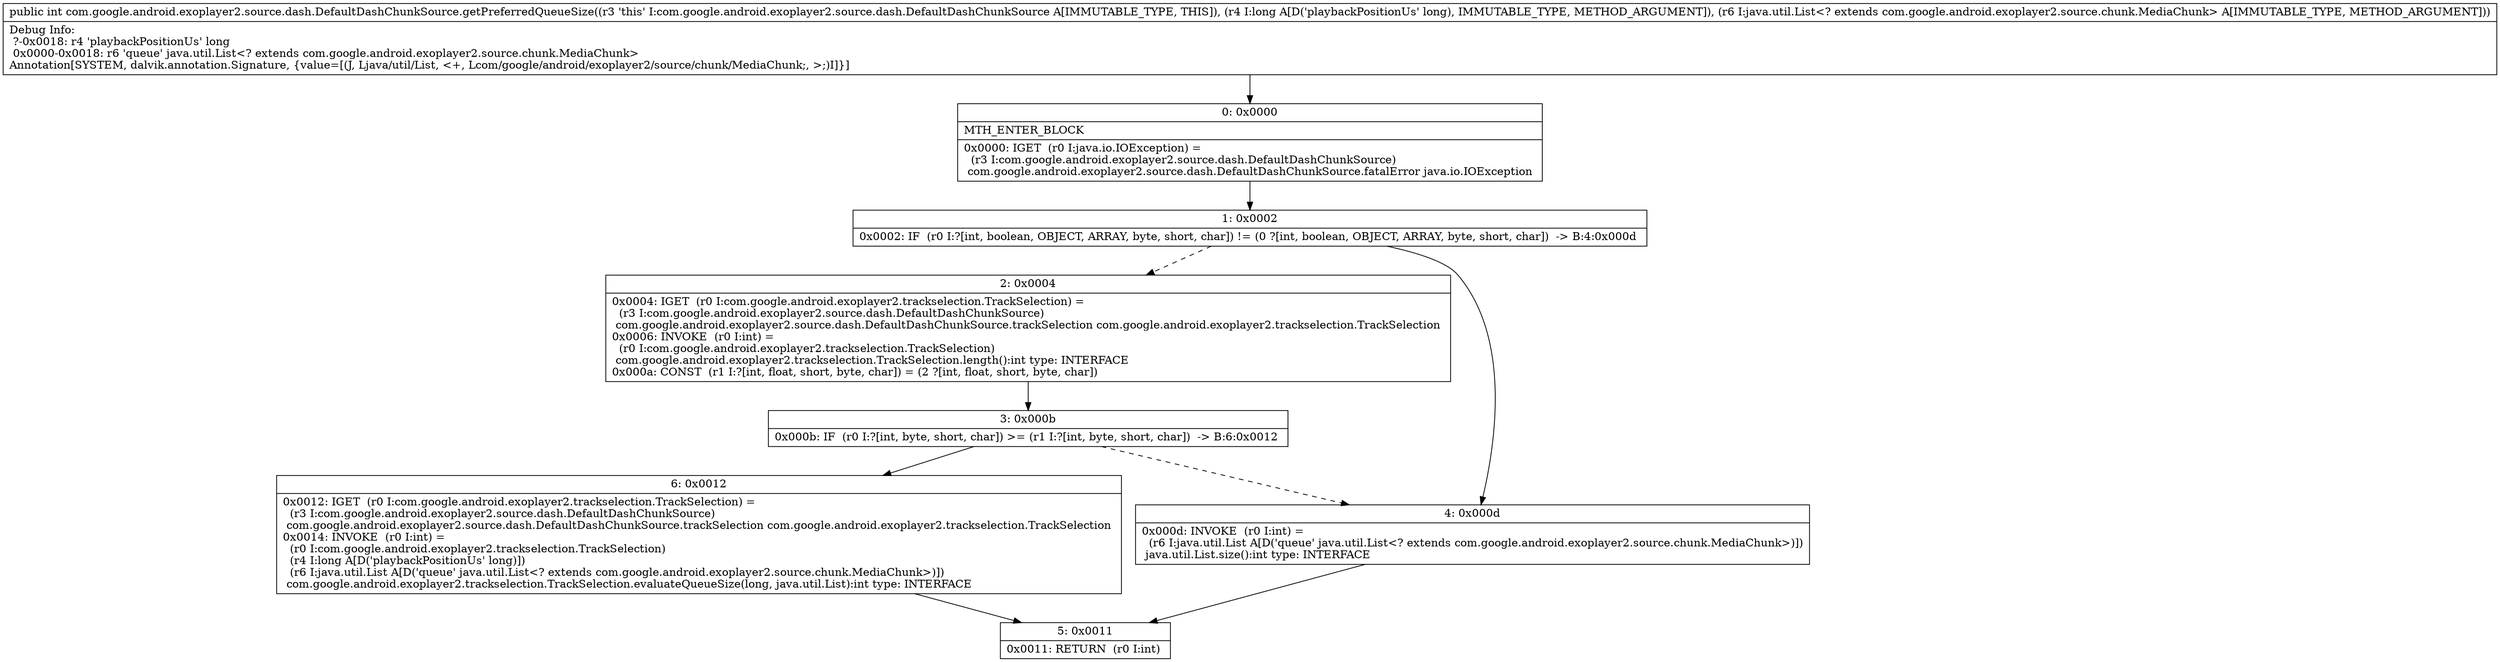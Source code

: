 digraph "CFG forcom.google.android.exoplayer2.source.dash.DefaultDashChunkSource.getPreferredQueueSize(JLjava\/util\/List;)I" {
Node_0 [shape=record,label="{0\:\ 0x0000|MTH_ENTER_BLOCK\l|0x0000: IGET  (r0 I:java.io.IOException) = \l  (r3 I:com.google.android.exoplayer2.source.dash.DefaultDashChunkSource)\l com.google.android.exoplayer2.source.dash.DefaultDashChunkSource.fatalError java.io.IOException \l}"];
Node_1 [shape=record,label="{1\:\ 0x0002|0x0002: IF  (r0 I:?[int, boolean, OBJECT, ARRAY, byte, short, char]) != (0 ?[int, boolean, OBJECT, ARRAY, byte, short, char])  \-\> B:4:0x000d \l}"];
Node_2 [shape=record,label="{2\:\ 0x0004|0x0004: IGET  (r0 I:com.google.android.exoplayer2.trackselection.TrackSelection) = \l  (r3 I:com.google.android.exoplayer2.source.dash.DefaultDashChunkSource)\l com.google.android.exoplayer2.source.dash.DefaultDashChunkSource.trackSelection com.google.android.exoplayer2.trackselection.TrackSelection \l0x0006: INVOKE  (r0 I:int) = \l  (r0 I:com.google.android.exoplayer2.trackselection.TrackSelection)\l com.google.android.exoplayer2.trackselection.TrackSelection.length():int type: INTERFACE \l0x000a: CONST  (r1 I:?[int, float, short, byte, char]) = (2 ?[int, float, short, byte, char]) \l}"];
Node_3 [shape=record,label="{3\:\ 0x000b|0x000b: IF  (r0 I:?[int, byte, short, char]) \>= (r1 I:?[int, byte, short, char])  \-\> B:6:0x0012 \l}"];
Node_4 [shape=record,label="{4\:\ 0x000d|0x000d: INVOKE  (r0 I:int) = \l  (r6 I:java.util.List A[D('queue' java.util.List\<? extends com.google.android.exoplayer2.source.chunk.MediaChunk\>)])\l java.util.List.size():int type: INTERFACE \l}"];
Node_5 [shape=record,label="{5\:\ 0x0011|0x0011: RETURN  (r0 I:int) \l}"];
Node_6 [shape=record,label="{6\:\ 0x0012|0x0012: IGET  (r0 I:com.google.android.exoplayer2.trackselection.TrackSelection) = \l  (r3 I:com.google.android.exoplayer2.source.dash.DefaultDashChunkSource)\l com.google.android.exoplayer2.source.dash.DefaultDashChunkSource.trackSelection com.google.android.exoplayer2.trackselection.TrackSelection \l0x0014: INVOKE  (r0 I:int) = \l  (r0 I:com.google.android.exoplayer2.trackselection.TrackSelection)\l  (r4 I:long A[D('playbackPositionUs' long)])\l  (r6 I:java.util.List A[D('queue' java.util.List\<? extends com.google.android.exoplayer2.source.chunk.MediaChunk\>)])\l com.google.android.exoplayer2.trackselection.TrackSelection.evaluateQueueSize(long, java.util.List):int type: INTERFACE \l}"];
MethodNode[shape=record,label="{public int com.google.android.exoplayer2.source.dash.DefaultDashChunkSource.getPreferredQueueSize((r3 'this' I:com.google.android.exoplayer2.source.dash.DefaultDashChunkSource A[IMMUTABLE_TYPE, THIS]), (r4 I:long A[D('playbackPositionUs' long), IMMUTABLE_TYPE, METHOD_ARGUMENT]), (r6 I:java.util.List\<? extends com.google.android.exoplayer2.source.chunk.MediaChunk\> A[IMMUTABLE_TYPE, METHOD_ARGUMENT]))  | Debug Info:\l  ?\-0x0018: r4 'playbackPositionUs' long\l  0x0000\-0x0018: r6 'queue' java.util.List\<? extends com.google.android.exoplayer2.source.chunk.MediaChunk\>\lAnnotation[SYSTEM, dalvik.annotation.Signature, \{value=[(J, Ljava\/util\/List, \<+, Lcom\/google\/android\/exoplayer2\/source\/chunk\/MediaChunk;, \>;)I]\}]\l}"];
MethodNode -> Node_0;
Node_0 -> Node_1;
Node_1 -> Node_2[style=dashed];
Node_1 -> Node_4;
Node_2 -> Node_3;
Node_3 -> Node_4[style=dashed];
Node_3 -> Node_6;
Node_4 -> Node_5;
Node_6 -> Node_5;
}

